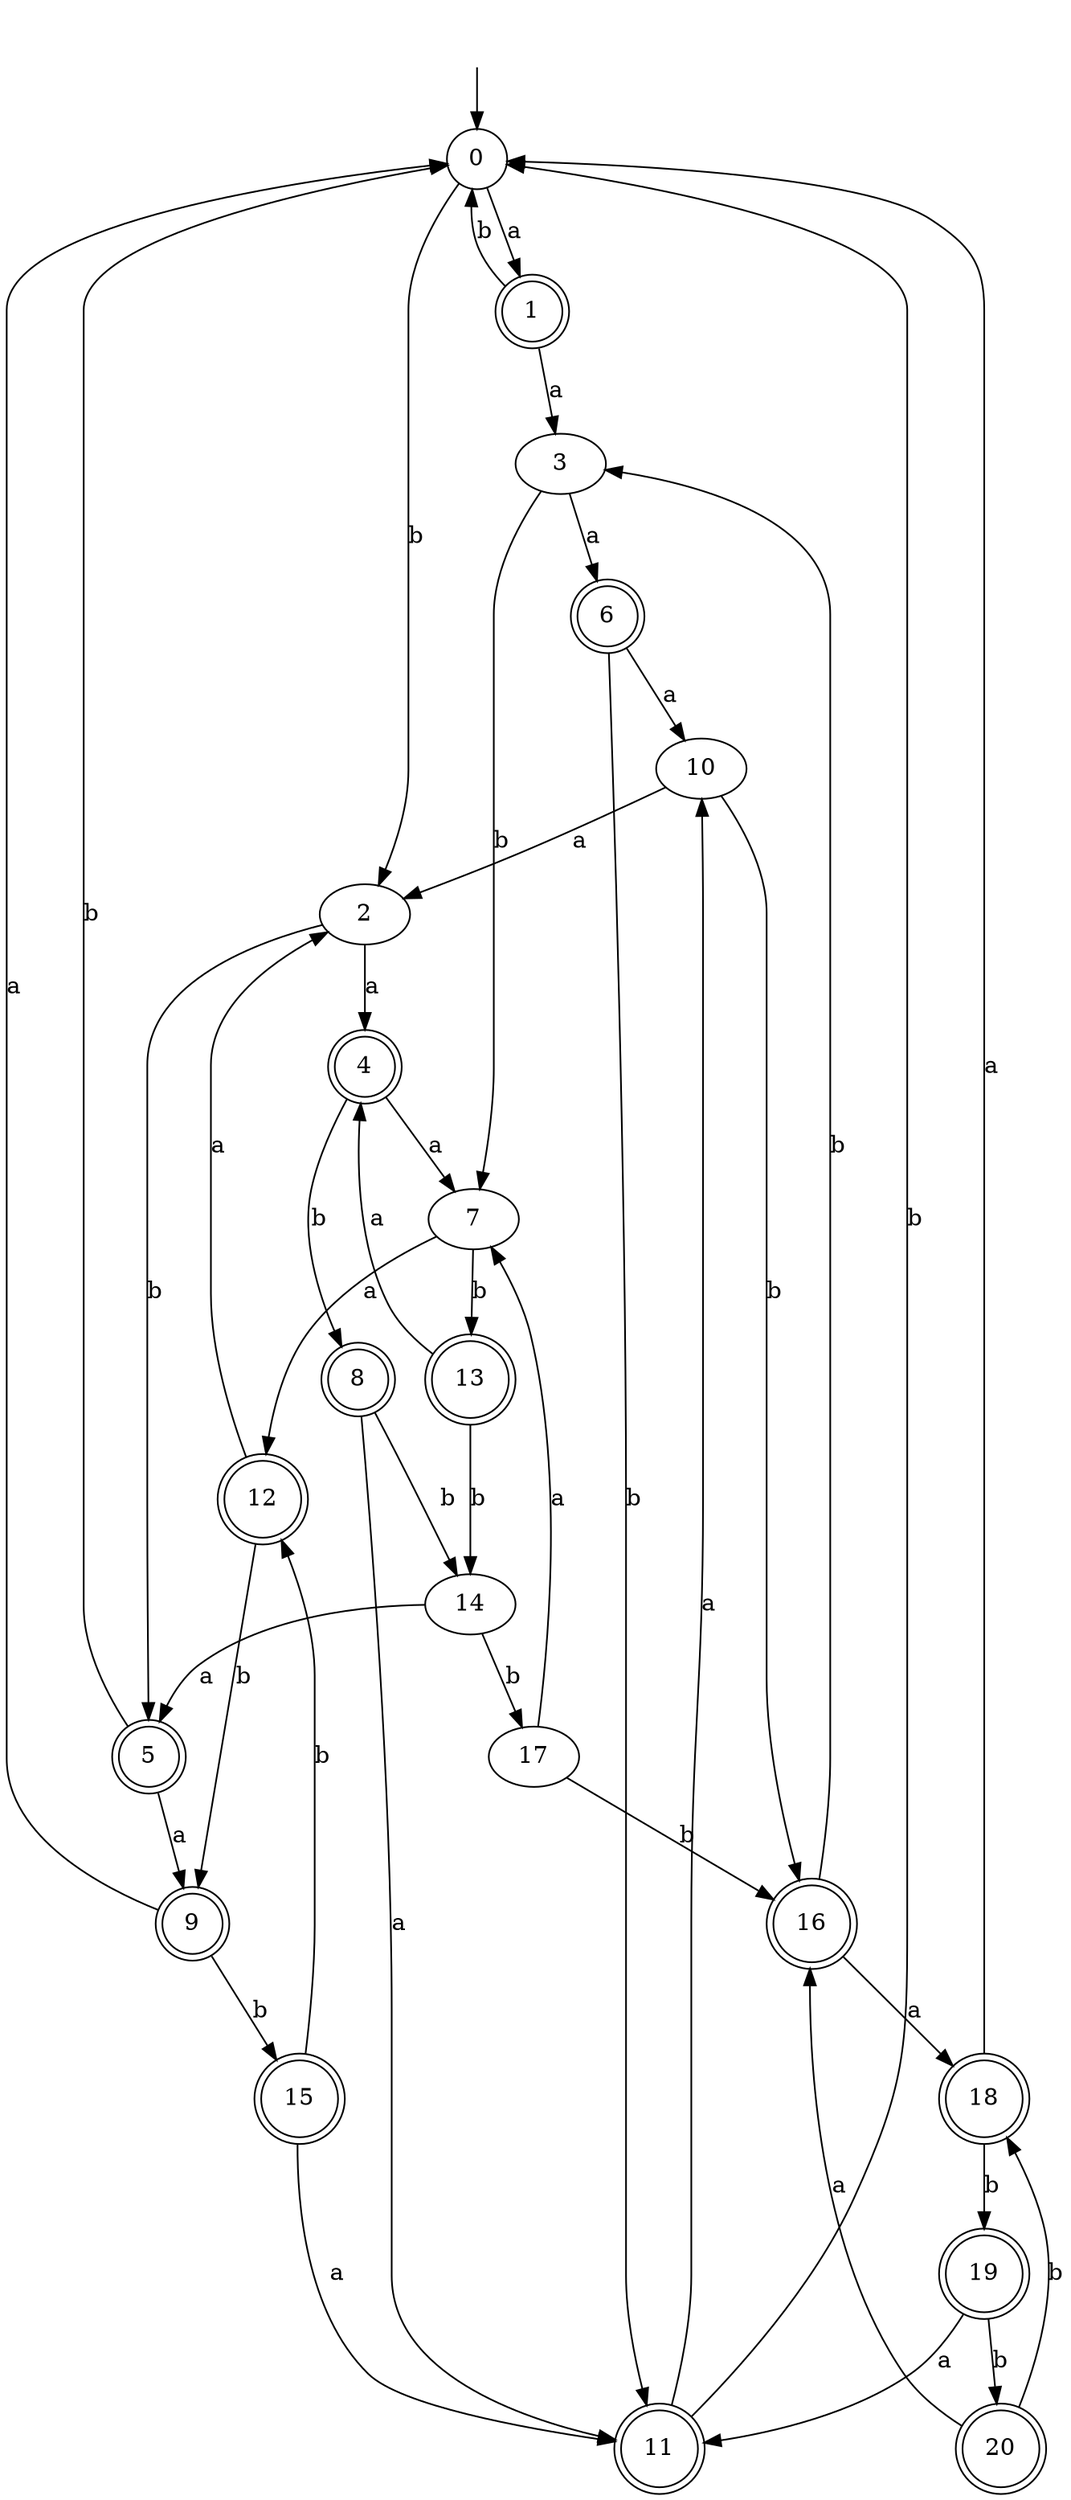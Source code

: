 digraph RandomDFA {
  __start0 [label="", shape=none];
  __start0 -> 0 [label=""];
  0 [shape=circle]
  0 -> 1 [label="a"]
  0 -> 2 [label="b"]
  1 [shape=doublecircle]
  1 -> 3 [label="a"]
  1 -> 0 [label="b"]
  2
  2 -> 4 [label="a"]
  2 -> 5 [label="b"]
  3
  3 -> 6 [label="a"]
  3 -> 7 [label="b"]
  4 [shape=doublecircle]
  4 -> 7 [label="a"]
  4 -> 8 [label="b"]
  5 [shape=doublecircle]
  5 -> 9 [label="a"]
  5 -> 0 [label="b"]
  6 [shape=doublecircle]
  6 -> 10 [label="a"]
  6 -> 11 [label="b"]
  7
  7 -> 12 [label="a"]
  7 -> 13 [label="b"]
  8 [shape=doublecircle]
  8 -> 11 [label="a"]
  8 -> 14 [label="b"]
  9 [shape=doublecircle]
  9 -> 0 [label="a"]
  9 -> 15 [label="b"]
  10
  10 -> 2 [label="a"]
  10 -> 16 [label="b"]
  11 [shape=doublecircle]
  11 -> 10 [label="a"]
  11 -> 0 [label="b"]
  12 [shape=doublecircle]
  12 -> 2 [label="a"]
  12 -> 9 [label="b"]
  13 [shape=doublecircle]
  13 -> 4 [label="a"]
  13 -> 14 [label="b"]
  14
  14 -> 5 [label="a"]
  14 -> 17 [label="b"]
  15 [shape=doublecircle]
  15 -> 11 [label="a"]
  15 -> 12 [label="b"]
  16 [shape=doublecircle]
  16 -> 18 [label="a"]
  16 -> 3 [label="b"]
  17
  17 -> 7 [label="a"]
  17 -> 16 [label="b"]
  18 [shape=doublecircle]
  18 -> 0 [label="a"]
  18 -> 19 [label="b"]
  19 [shape=doublecircle]
  19 -> 11 [label="a"]
  19 -> 20 [label="b"]
  20 [shape=doublecircle]
  20 -> 16 [label="a"]
  20 -> 18 [label="b"]
}
